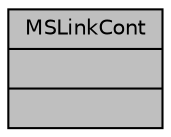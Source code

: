 digraph "MSLinkCont"
{
  edge [fontname="Helvetica",fontsize="10",labelfontname="Helvetica",labelfontsize="10"];
  node [fontname="Helvetica",fontsize="10",shape=record];
  Node1 [label="{MSLinkCont\n||}",height=0.2,width=0.4,color="black", fillcolor="grey75", style="filled", fontcolor="black"];
}
